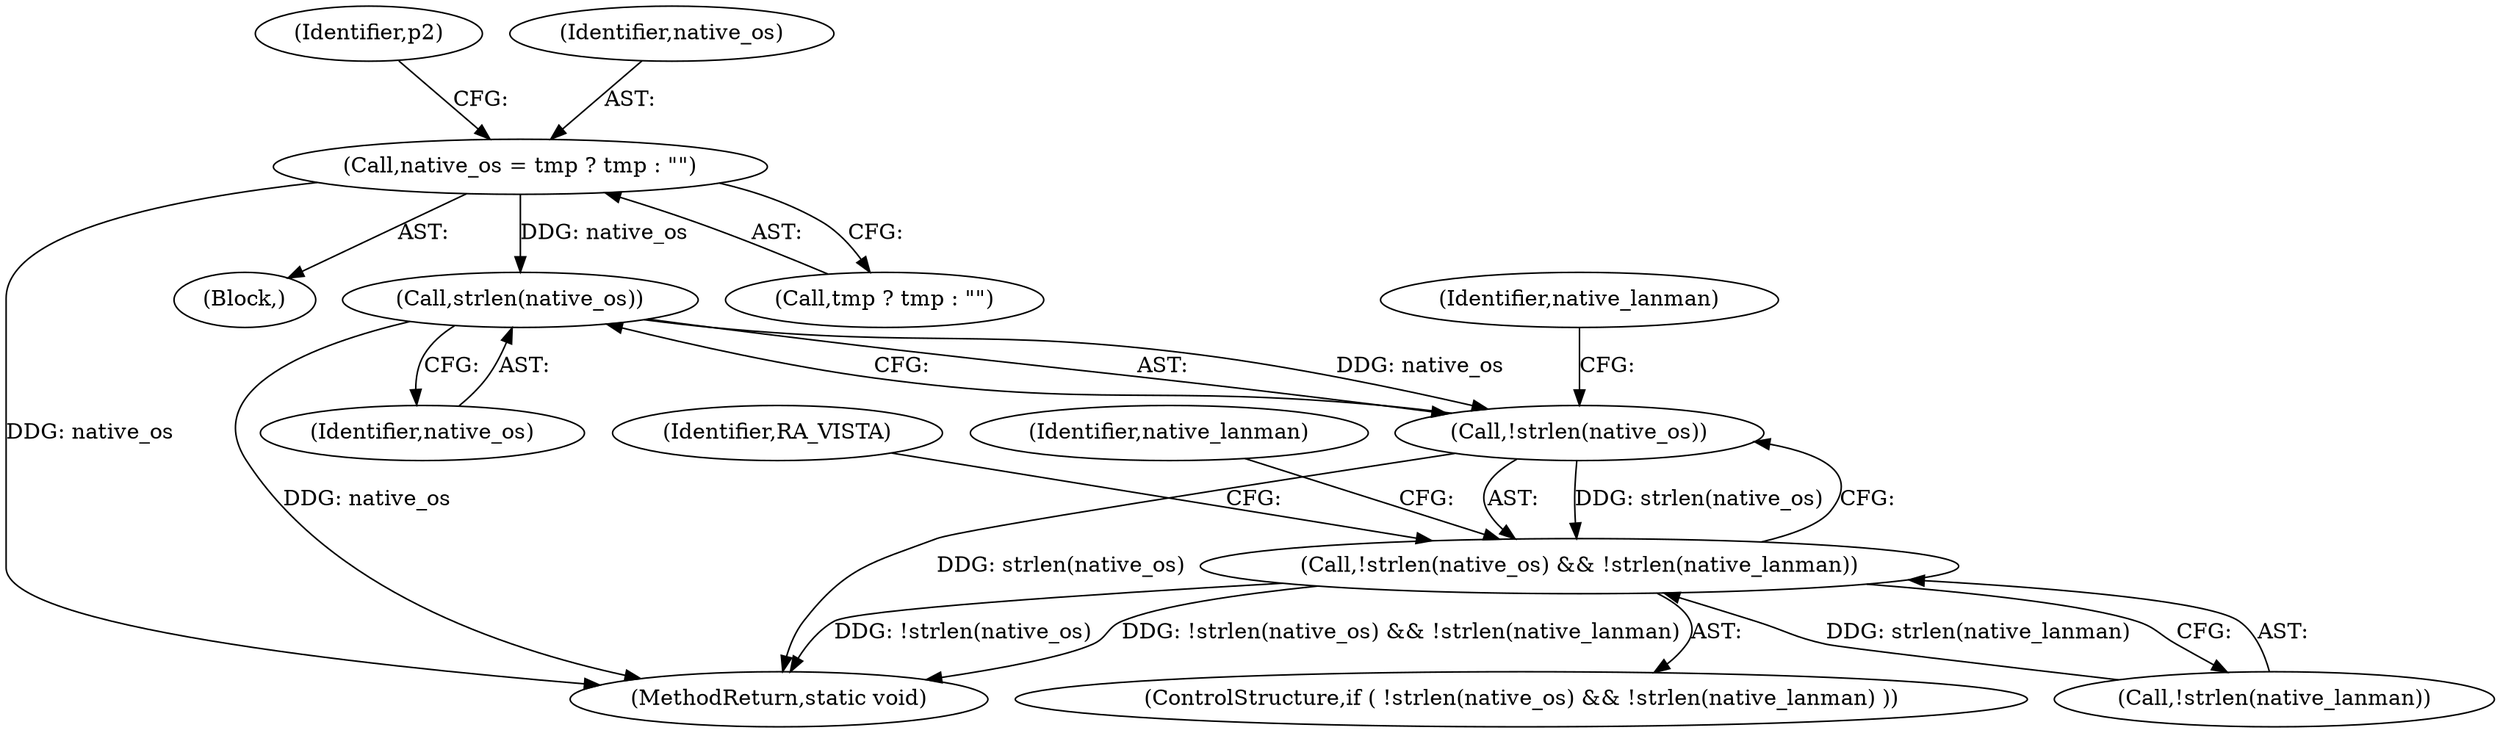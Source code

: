 digraph "0_samba_9280051bfba337458722fb157f3082f93cbd9f2b@API" {
"1000297" [label="(Call,strlen(native_os))"];
"1000244" [label="(Call,native_os = tmp ? tmp : \"\")"];
"1000296" [label="(Call,!strlen(native_os))"];
"1000295" [label="(Call,!strlen(native_os) && !strlen(native_lanman))"];
"1000297" [label="(Call,strlen(native_os))"];
"1000295" [label="(Call,!strlen(native_os) && !strlen(native_lanman))"];
"1000294" [label="(ControlStructure,if ( !strlen(native_os) && !strlen(native_lanman) ))"];
"1000296" [label="(Call,!strlen(native_os))"];
"1000299" [label="(Call,!strlen(native_lanman))"];
"1000303" [label="(Identifier,RA_VISTA)"];
"1000117" [label="(Block,)"];
"1000532" [label="(MethodReturn,static void)"];
"1000244" [label="(Call,native_os = tmp ? tmp : \"\")"];
"1000301" [label="(Identifier,native_lanman)"];
"1000246" [label="(Call,tmp ? tmp : \"\")"];
"1000307" [label="(Identifier,native_lanman)"];
"1000251" [label="(Identifier,p2)"];
"1000245" [label="(Identifier,native_os)"];
"1000298" [label="(Identifier,native_os)"];
"1000297" -> "1000296"  [label="AST: "];
"1000297" -> "1000298"  [label="CFG: "];
"1000298" -> "1000297"  [label="AST: "];
"1000296" -> "1000297"  [label="CFG: "];
"1000297" -> "1000532"  [label="DDG: native_os"];
"1000297" -> "1000296"  [label="DDG: native_os"];
"1000244" -> "1000297"  [label="DDG: native_os"];
"1000244" -> "1000117"  [label="AST: "];
"1000244" -> "1000246"  [label="CFG: "];
"1000245" -> "1000244"  [label="AST: "];
"1000246" -> "1000244"  [label="AST: "];
"1000251" -> "1000244"  [label="CFG: "];
"1000244" -> "1000532"  [label="DDG: native_os"];
"1000296" -> "1000295"  [label="AST: "];
"1000301" -> "1000296"  [label="CFG: "];
"1000295" -> "1000296"  [label="CFG: "];
"1000296" -> "1000532"  [label="DDG: strlen(native_os)"];
"1000296" -> "1000295"  [label="DDG: strlen(native_os)"];
"1000295" -> "1000294"  [label="AST: "];
"1000295" -> "1000299"  [label="CFG: "];
"1000299" -> "1000295"  [label="AST: "];
"1000303" -> "1000295"  [label="CFG: "];
"1000307" -> "1000295"  [label="CFG: "];
"1000295" -> "1000532"  [label="DDG: !strlen(native_os)"];
"1000295" -> "1000532"  [label="DDG: !strlen(native_os) && !strlen(native_lanman)"];
"1000299" -> "1000295"  [label="DDG: strlen(native_lanman)"];
}
